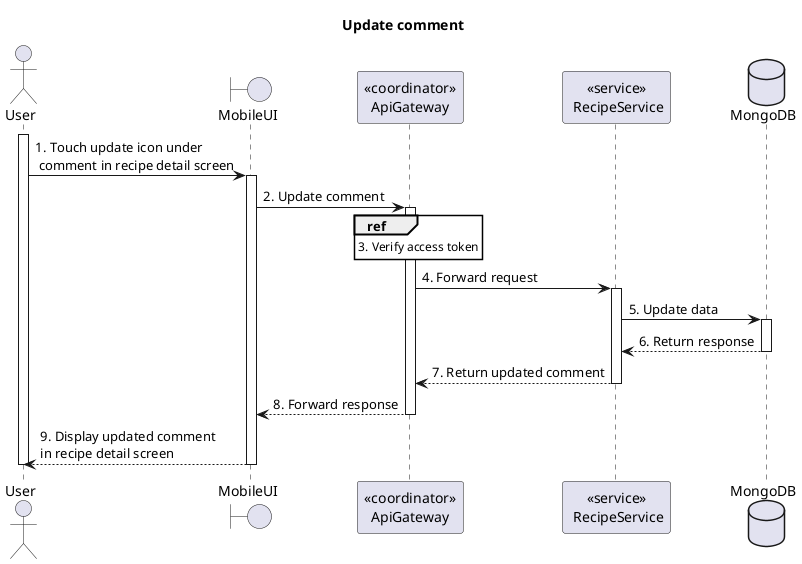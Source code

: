 @startuml Sequence
title "Update comment"
<style>
  sequenceDiagram {
    reference {
      BackGroundColor white
    }
}
</style>

actor User
boundary MobileUI
participant "<<coordinator>>\nApiGateway" as ApiGateway
participant "<<service>>\n RecipeService" as RecipeService
database MongoDB

activate User
User -> MobileUI++: 1. Touch update icon under\n comment in recipe detail screen

MobileUI -> ApiGateway++: 2. Update comment

ref over ApiGateway: 3. Verify access token

ApiGateway -> RecipeService++: 4. Forward request

RecipeService -> MongoDB++: 5. Update data
RecipeService <-- MongoDB--: 6. Return response

ApiGateway <-- RecipeService--: 7. Return updated comment
MobileUI <-- ApiGateway--: 8. Forward response
User <-- MobileUI--: 9. Display updated comment \nin recipe detail screen
deactivate User

@enduml
